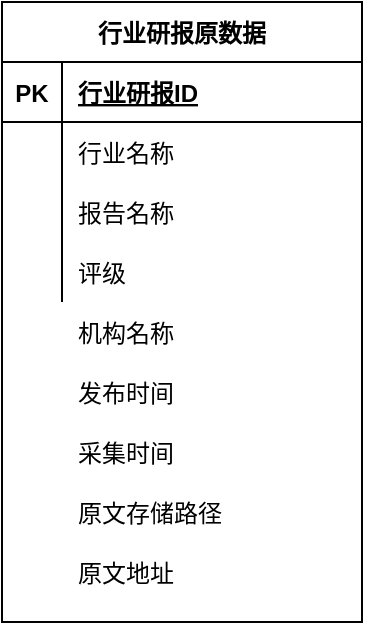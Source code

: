 <mxfile version="14.4.9" type="github">
  <diagram id="uSX-9S-eXGz2k6nIvwEQ" name="第 1 页">
    <mxGraphModel dx="946" dy="589" grid="1" gridSize="10" guides="1" tooltips="1" connect="1" arrows="1" fold="1" page="1" pageScale="1" pageWidth="850" pageHeight="1100" math="0" shadow="0">
      <root>
        <mxCell id="0" />
        <mxCell id="1" parent="0" />
        <mxCell id="P-fnGor--EmOhXwZXgAq-15" value="行业研报原数据" style="shape=table;startSize=30;container=1;collapsible=1;childLayout=tableLayout;fixedRows=1;rowLines=0;fontStyle=1;align=center;resizeLast=1;" vertex="1" parent="1">
          <mxGeometry x="130" y="130" width="180" height="310" as="geometry" />
        </mxCell>
        <mxCell id="P-fnGor--EmOhXwZXgAq-16" value="" style="shape=partialRectangle;collapsible=0;dropTarget=0;pointerEvents=0;fillColor=none;top=0;left=0;bottom=1;right=0;points=[[0,0.5],[1,0.5]];portConstraint=eastwest;" vertex="1" parent="P-fnGor--EmOhXwZXgAq-15">
          <mxGeometry y="30" width="180" height="30" as="geometry" />
        </mxCell>
        <mxCell id="P-fnGor--EmOhXwZXgAq-17" value="PK" style="shape=partialRectangle;connectable=0;fillColor=none;top=0;left=0;bottom=0;right=0;fontStyle=1;overflow=hidden;" vertex="1" parent="P-fnGor--EmOhXwZXgAq-16">
          <mxGeometry width="30" height="30" as="geometry" />
        </mxCell>
        <mxCell id="P-fnGor--EmOhXwZXgAq-18" value="行业研报ID" style="shape=partialRectangle;connectable=0;fillColor=none;top=0;left=0;bottom=0;right=0;align=left;spacingLeft=6;fontStyle=5;overflow=hidden;" vertex="1" parent="P-fnGor--EmOhXwZXgAq-16">
          <mxGeometry x="30" width="150" height="30" as="geometry" />
        </mxCell>
        <mxCell id="P-fnGor--EmOhXwZXgAq-19" value="" style="shape=partialRectangle;collapsible=0;dropTarget=0;pointerEvents=0;fillColor=none;top=0;left=0;bottom=0;right=0;points=[[0,0.5],[1,0.5]];portConstraint=eastwest;" vertex="1" parent="P-fnGor--EmOhXwZXgAq-15">
          <mxGeometry y="60" width="180" height="30" as="geometry" />
        </mxCell>
        <mxCell id="P-fnGor--EmOhXwZXgAq-20" value="" style="shape=partialRectangle;connectable=0;fillColor=none;top=0;left=0;bottom=0;right=0;editable=1;overflow=hidden;" vertex="1" parent="P-fnGor--EmOhXwZXgAq-19">
          <mxGeometry width="30" height="30" as="geometry" />
        </mxCell>
        <mxCell id="P-fnGor--EmOhXwZXgAq-21" value="行业名称" style="shape=partialRectangle;connectable=0;fillColor=none;top=0;left=0;bottom=0;right=0;align=left;spacingLeft=6;overflow=hidden;" vertex="1" parent="P-fnGor--EmOhXwZXgAq-19">
          <mxGeometry x="30" width="150" height="30" as="geometry" />
        </mxCell>
        <mxCell id="P-fnGor--EmOhXwZXgAq-22" value="" style="shape=partialRectangle;collapsible=0;dropTarget=0;pointerEvents=0;fillColor=none;top=0;left=0;bottom=0;right=0;points=[[0,0.5],[1,0.5]];portConstraint=eastwest;" vertex="1" parent="P-fnGor--EmOhXwZXgAq-15">
          <mxGeometry y="90" width="180" height="30" as="geometry" />
        </mxCell>
        <mxCell id="P-fnGor--EmOhXwZXgAq-23" value="" style="shape=partialRectangle;connectable=0;fillColor=none;top=0;left=0;bottom=0;right=0;editable=1;overflow=hidden;" vertex="1" parent="P-fnGor--EmOhXwZXgAq-22">
          <mxGeometry width="30" height="30" as="geometry" />
        </mxCell>
        <mxCell id="P-fnGor--EmOhXwZXgAq-24" value="报告名称" style="shape=partialRectangle;connectable=0;fillColor=none;top=0;left=0;bottom=0;right=0;align=left;spacingLeft=6;overflow=hidden;" vertex="1" parent="P-fnGor--EmOhXwZXgAq-22">
          <mxGeometry x="30" width="150" height="30" as="geometry" />
        </mxCell>
        <mxCell id="P-fnGor--EmOhXwZXgAq-25" value="" style="shape=partialRectangle;collapsible=0;dropTarget=0;pointerEvents=0;fillColor=none;top=0;left=0;bottom=0;right=0;points=[[0,0.5],[1,0.5]];portConstraint=eastwest;" vertex="1" parent="P-fnGor--EmOhXwZXgAq-15">
          <mxGeometry y="120" width="180" height="30" as="geometry" />
        </mxCell>
        <mxCell id="P-fnGor--EmOhXwZXgAq-26" value="" style="shape=partialRectangle;connectable=0;fillColor=none;top=0;left=0;bottom=0;right=0;editable=1;overflow=hidden;" vertex="1" parent="P-fnGor--EmOhXwZXgAq-25">
          <mxGeometry width="30" height="30" as="geometry" />
        </mxCell>
        <mxCell id="P-fnGor--EmOhXwZXgAq-27" value="评级" style="shape=partialRectangle;connectable=0;fillColor=none;top=0;left=0;bottom=0;right=0;align=left;spacingLeft=6;overflow=hidden;" vertex="1" parent="P-fnGor--EmOhXwZXgAq-25">
          <mxGeometry x="30" width="150" height="30" as="geometry" />
        </mxCell>
        <mxCell id="P-fnGor--EmOhXwZXgAq-28" value="" style="shape=partialRectangle;connectable=0;fillColor=none;top=0;left=0;bottom=0;right=0;editable=1;overflow=hidden;" vertex="1" parent="1">
          <mxGeometry x="130" y="280" width="30" height="30" as="geometry" />
        </mxCell>
        <mxCell id="P-fnGor--EmOhXwZXgAq-29" value="机构名称" style="shape=partialRectangle;connectable=0;fillColor=none;top=0;left=0;bottom=0;right=0;align=left;spacingLeft=6;overflow=hidden;" vertex="1" parent="1">
          <mxGeometry x="160" y="280" width="150" height="30" as="geometry" />
        </mxCell>
        <mxCell id="P-fnGor--EmOhXwZXgAq-30" value="" style="shape=partialRectangle;connectable=0;fillColor=none;top=0;left=0;bottom=0;right=0;editable=1;overflow=hidden;" vertex="1" parent="1">
          <mxGeometry x="130" y="310" width="30" height="30" as="geometry" />
        </mxCell>
        <mxCell id="P-fnGor--EmOhXwZXgAq-31" value="发布时间" style="shape=partialRectangle;connectable=0;fillColor=none;top=0;left=0;bottom=0;right=0;align=left;spacingLeft=6;overflow=hidden;" vertex="1" parent="1">
          <mxGeometry x="160" y="310" width="150" height="30" as="geometry" />
        </mxCell>
        <mxCell id="P-fnGor--EmOhXwZXgAq-32" value="" style="shape=partialRectangle;connectable=0;fillColor=none;top=0;left=0;bottom=0;right=0;editable=1;overflow=hidden;" vertex="1" parent="1">
          <mxGeometry x="130" y="340" width="30" height="30" as="geometry" />
        </mxCell>
        <mxCell id="P-fnGor--EmOhXwZXgAq-33" value="采集时间" style="shape=partialRectangle;connectable=0;fillColor=none;top=0;left=0;bottom=0;right=0;align=left;spacingLeft=6;overflow=hidden;" vertex="1" parent="1">
          <mxGeometry x="160" y="340" width="150" height="30" as="geometry" />
        </mxCell>
        <mxCell id="P-fnGor--EmOhXwZXgAq-34" value="" style="shape=partialRectangle;connectable=0;fillColor=none;top=0;left=0;bottom=0;right=0;editable=1;overflow=hidden;" vertex="1" parent="1">
          <mxGeometry x="130" y="370" width="30" height="30" as="geometry" />
        </mxCell>
        <mxCell id="P-fnGor--EmOhXwZXgAq-35" value="原文存储路径" style="shape=partialRectangle;connectable=0;fillColor=none;top=0;left=0;bottom=0;right=0;align=left;spacingLeft=6;overflow=hidden;" vertex="1" parent="1">
          <mxGeometry x="160" y="370" width="150" height="30" as="geometry" />
        </mxCell>
        <mxCell id="P-fnGor--EmOhXwZXgAq-36" value="" style="shape=partialRectangle;connectable=0;fillColor=none;top=0;left=0;bottom=0;right=0;editable=1;overflow=hidden;" vertex="1" parent="1">
          <mxGeometry x="130" y="400" width="30" height="30" as="geometry" />
        </mxCell>
        <mxCell id="P-fnGor--EmOhXwZXgAq-37" value="原文地址" style="shape=partialRectangle;connectable=0;fillColor=none;top=0;left=0;bottom=0;right=0;align=left;spacingLeft=6;overflow=hidden;" vertex="1" parent="1">
          <mxGeometry x="160" y="400" width="150" height="30" as="geometry" />
        </mxCell>
      </root>
    </mxGraphModel>
  </diagram>
</mxfile>

